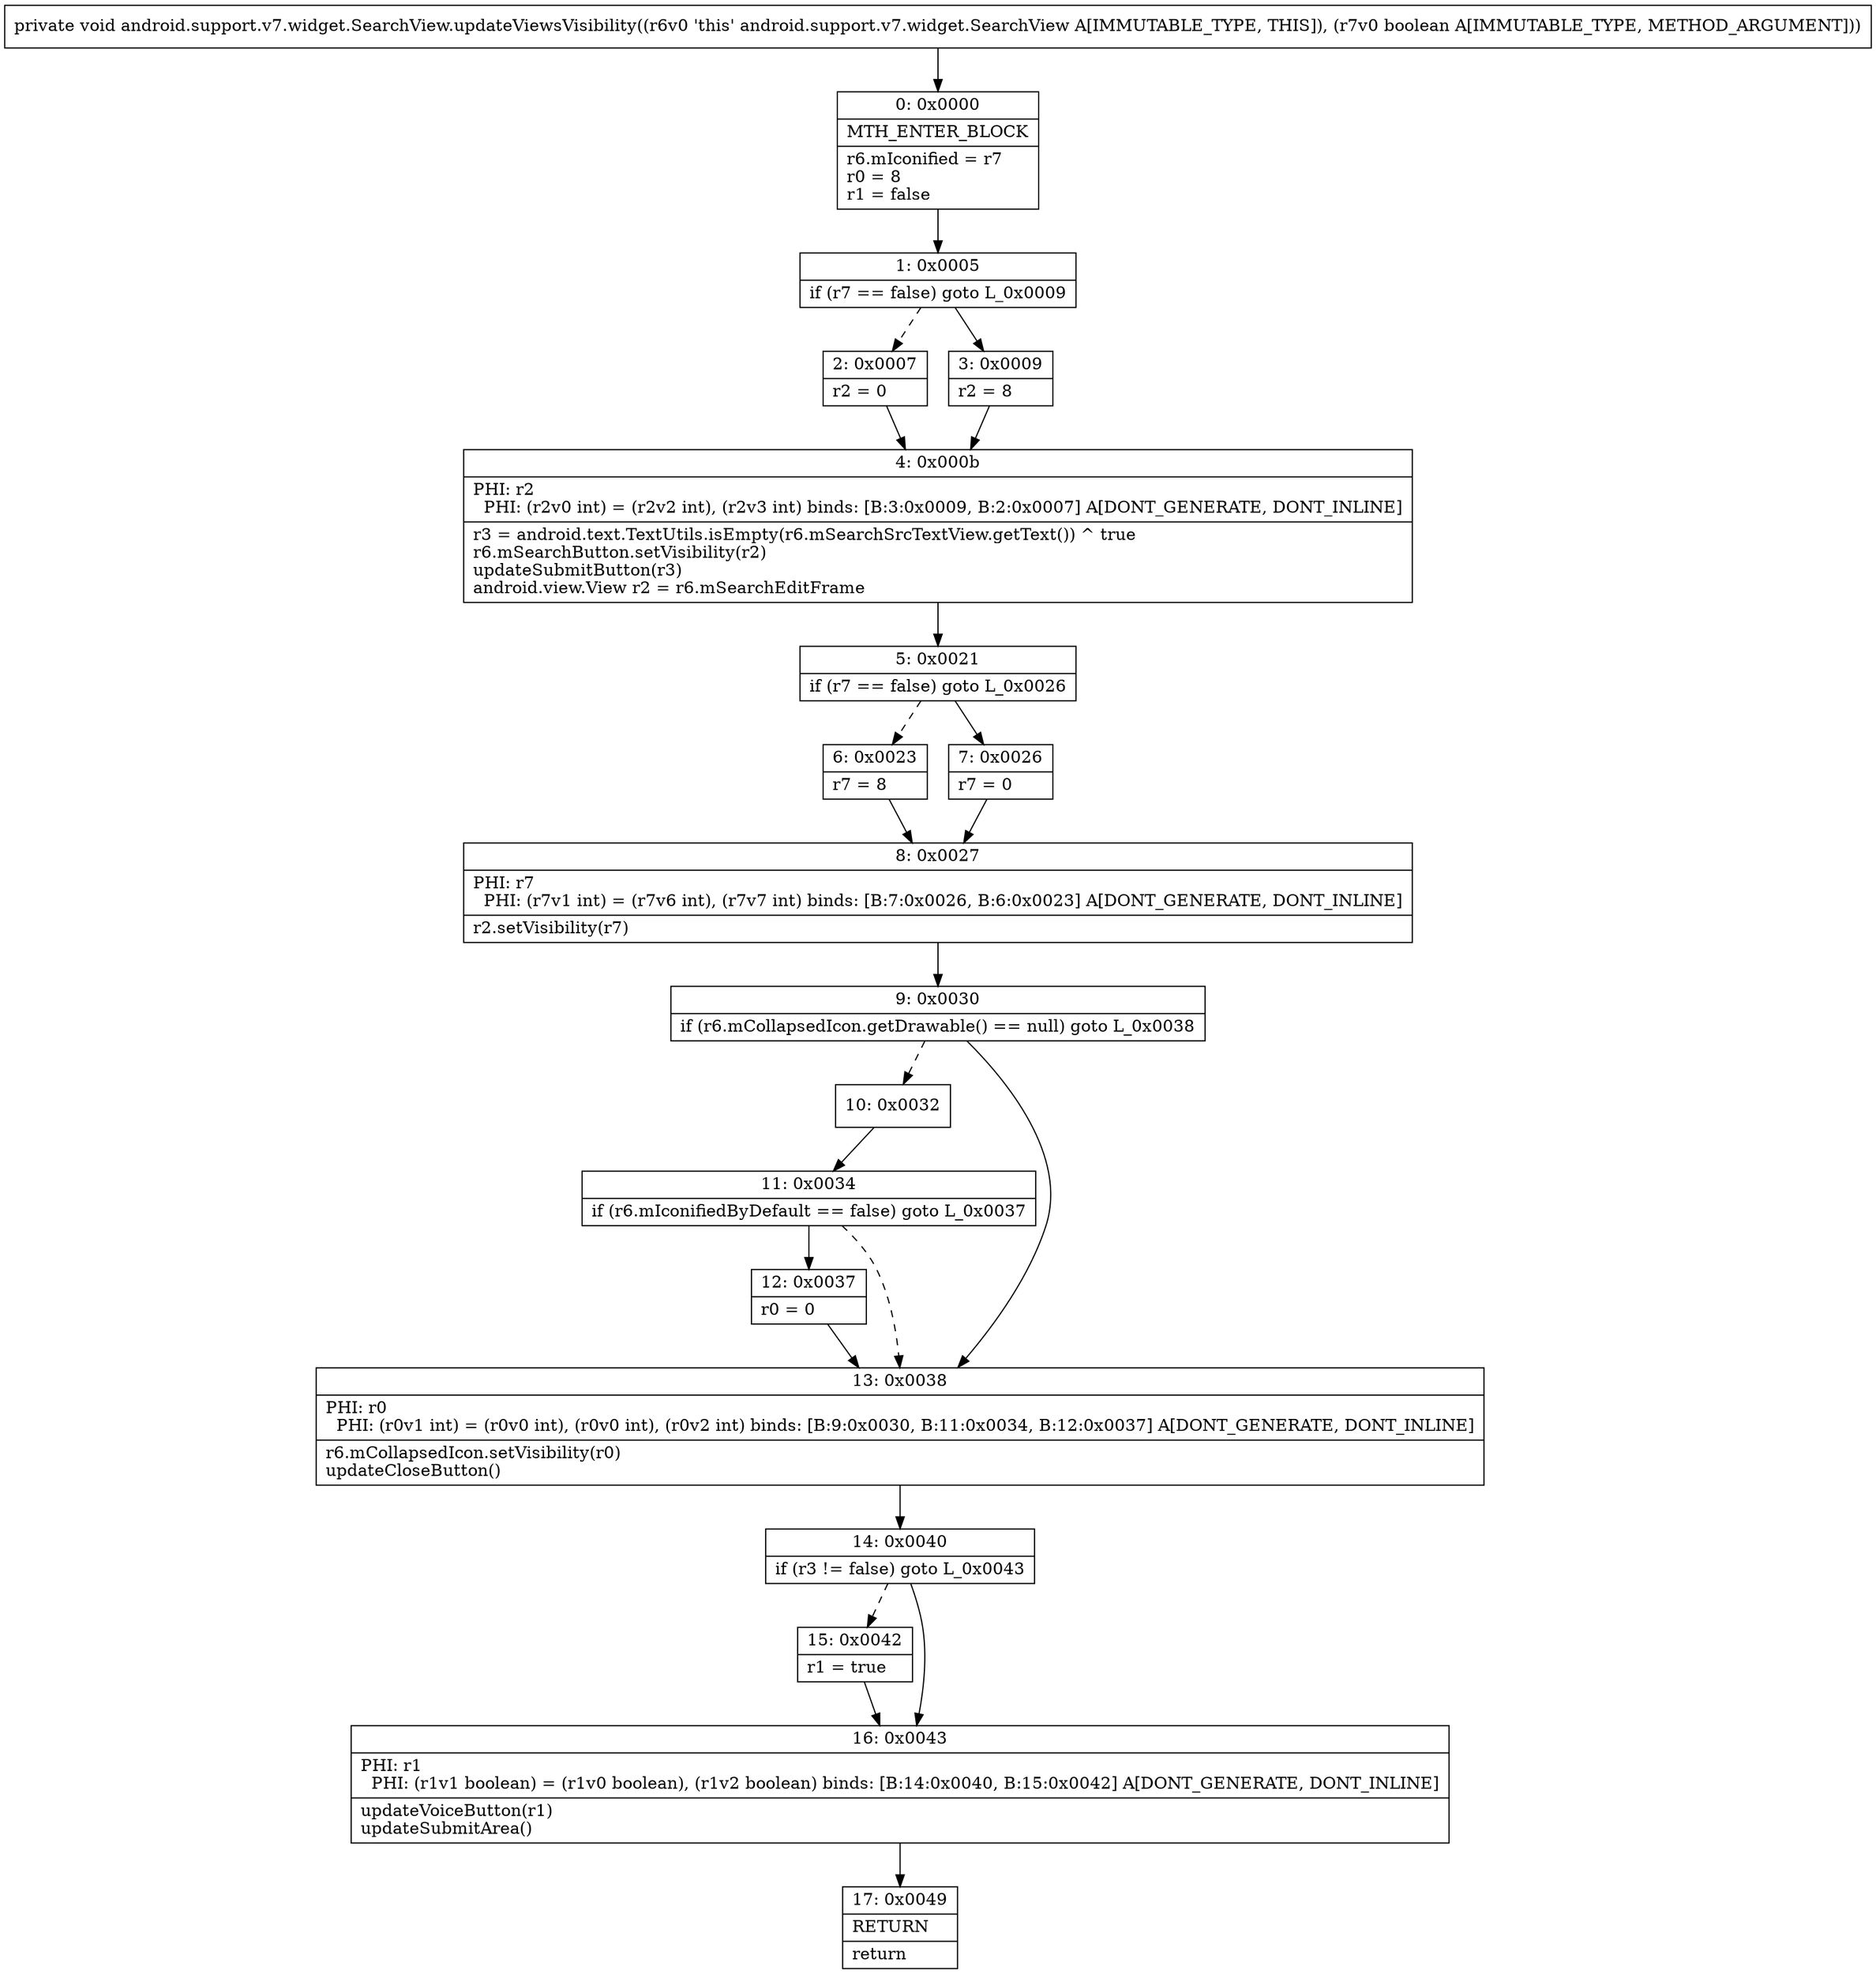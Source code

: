 digraph "CFG forandroid.support.v7.widget.SearchView.updateViewsVisibility(Z)V" {
Node_0 [shape=record,label="{0\:\ 0x0000|MTH_ENTER_BLOCK\l|r6.mIconified = r7\lr0 = 8\lr1 = false\l}"];
Node_1 [shape=record,label="{1\:\ 0x0005|if (r7 == false) goto L_0x0009\l}"];
Node_2 [shape=record,label="{2\:\ 0x0007|r2 = 0\l}"];
Node_3 [shape=record,label="{3\:\ 0x0009|r2 = 8\l}"];
Node_4 [shape=record,label="{4\:\ 0x000b|PHI: r2 \l  PHI: (r2v0 int) = (r2v2 int), (r2v3 int) binds: [B:3:0x0009, B:2:0x0007] A[DONT_GENERATE, DONT_INLINE]\l|r3 = android.text.TextUtils.isEmpty(r6.mSearchSrcTextView.getText()) ^ true\lr6.mSearchButton.setVisibility(r2)\lupdateSubmitButton(r3)\landroid.view.View r2 = r6.mSearchEditFrame\l}"];
Node_5 [shape=record,label="{5\:\ 0x0021|if (r7 == false) goto L_0x0026\l}"];
Node_6 [shape=record,label="{6\:\ 0x0023|r7 = 8\l}"];
Node_7 [shape=record,label="{7\:\ 0x0026|r7 = 0\l}"];
Node_8 [shape=record,label="{8\:\ 0x0027|PHI: r7 \l  PHI: (r7v1 int) = (r7v6 int), (r7v7 int) binds: [B:7:0x0026, B:6:0x0023] A[DONT_GENERATE, DONT_INLINE]\l|r2.setVisibility(r7)\l}"];
Node_9 [shape=record,label="{9\:\ 0x0030|if (r6.mCollapsedIcon.getDrawable() == null) goto L_0x0038\l}"];
Node_10 [shape=record,label="{10\:\ 0x0032}"];
Node_11 [shape=record,label="{11\:\ 0x0034|if (r6.mIconifiedByDefault == false) goto L_0x0037\l}"];
Node_12 [shape=record,label="{12\:\ 0x0037|r0 = 0\l}"];
Node_13 [shape=record,label="{13\:\ 0x0038|PHI: r0 \l  PHI: (r0v1 int) = (r0v0 int), (r0v0 int), (r0v2 int) binds: [B:9:0x0030, B:11:0x0034, B:12:0x0037] A[DONT_GENERATE, DONT_INLINE]\l|r6.mCollapsedIcon.setVisibility(r0)\lupdateCloseButton()\l}"];
Node_14 [shape=record,label="{14\:\ 0x0040|if (r3 != false) goto L_0x0043\l}"];
Node_15 [shape=record,label="{15\:\ 0x0042|r1 = true\l}"];
Node_16 [shape=record,label="{16\:\ 0x0043|PHI: r1 \l  PHI: (r1v1 boolean) = (r1v0 boolean), (r1v2 boolean) binds: [B:14:0x0040, B:15:0x0042] A[DONT_GENERATE, DONT_INLINE]\l|updateVoiceButton(r1)\lupdateSubmitArea()\l}"];
Node_17 [shape=record,label="{17\:\ 0x0049|RETURN\l|return\l}"];
MethodNode[shape=record,label="{private void android.support.v7.widget.SearchView.updateViewsVisibility((r6v0 'this' android.support.v7.widget.SearchView A[IMMUTABLE_TYPE, THIS]), (r7v0 boolean A[IMMUTABLE_TYPE, METHOD_ARGUMENT])) }"];
MethodNode -> Node_0;
Node_0 -> Node_1;
Node_1 -> Node_2[style=dashed];
Node_1 -> Node_3;
Node_2 -> Node_4;
Node_3 -> Node_4;
Node_4 -> Node_5;
Node_5 -> Node_6[style=dashed];
Node_5 -> Node_7;
Node_6 -> Node_8;
Node_7 -> Node_8;
Node_8 -> Node_9;
Node_9 -> Node_10[style=dashed];
Node_9 -> Node_13;
Node_10 -> Node_11;
Node_11 -> Node_12;
Node_11 -> Node_13[style=dashed];
Node_12 -> Node_13;
Node_13 -> Node_14;
Node_14 -> Node_15[style=dashed];
Node_14 -> Node_16;
Node_15 -> Node_16;
Node_16 -> Node_17;
}

